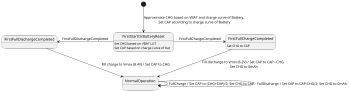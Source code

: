 @startuml
'https://plantuml.com/state-diagram

scale 350 width
[*] --> FirstStartOrBatteryReset: Approximate CHG based on VBAT and charge curve of Battery,\n Set CAP according to charge curve of Battery
FirstStartOrBatteryReset: Set CHG based on VBAT LUT
FirstStartOrBatteryReset: Set CAP based on charge curve of bat

FirstStartOrBatteryReset -right-> FirstFullChargeCompleted : FirstFullChargeCompleted
FirstFullChargeCompleted: Set CHG to CAP

FirstStartOrBatteryReset -left-> FirstFullDischargeCompleted : FirstFullDischargeCompleted

FirstFullChargeCompleted --> NormalOperation : Fill discharge to Vmin (6.2V) / Set CAP to CAP - CHG,\n Set CHG to 0mAh

FirstFullDischargeCompleted --> NormalOperation : Fill charge to Vmax (8.4V) / Set CAP to CHG

NormalOperation -> NormalOperation : FullCharge / Set CAP to (CHG+CAP)/2; Set CHG to CAP

NormalOperation -> NormalOperation : FullDischarge / Set CAP to CAP-CHG/2; Set CHG to 0mAh

@enduml
